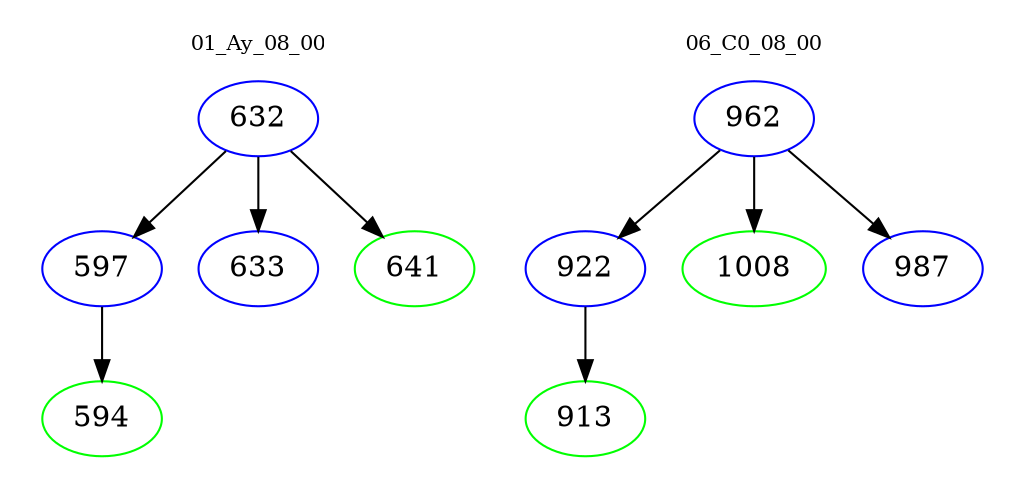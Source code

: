 digraph{
subgraph cluster_0 {
color = white
label = "01_Ay_08_00";
fontsize=10;
T0_632 [label="632", color="blue"]
T0_632 -> T0_597 [color="black"]
T0_597 [label="597", color="blue"]
T0_597 -> T0_594 [color="black"]
T0_594 [label="594", color="green"]
T0_632 -> T0_633 [color="black"]
T0_633 [label="633", color="blue"]
T0_632 -> T0_641 [color="black"]
T0_641 [label="641", color="green"]
}
subgraph cluster_1 {
color = white
label = "06_C0_08_00";
fontsize=10;
T1_962 [label="962", color="blue"]
T1_962 -> T1_922 [color="black"]
T1_922 [label="922", color="blue"]
T1_922 -> T1_913 [color="black"]
T1_913 [label="913", color="green"]
T1_962 -> T1_1008 [color="black"]
T1_1008 [label="1008", color="green"]
T1_962 -> T1_987 [color="black"]
T1_987 [label="987", color="blue"]
}
}
